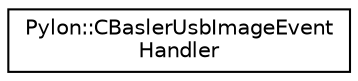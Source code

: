 digraph "Graphical Class Hierarchy"
{
  edge [fontname="Helvetica",fontsize="10",labelfontname="Helvetica",labelfontsize="10"];
  node [fontname="Helvetica",fontsize="10",shape=record];
  rankdir="LR";
  Node1 [label="Pylon::CBaslerUsbImageEvent\lHandler",height=0.2,width=0.4,color="black", fillcolor="white", style="filled",URL="$class_pylon_1_1_c_basler_usb_image_event_handler.html",tooltip="The image event handler base class. "];
}
